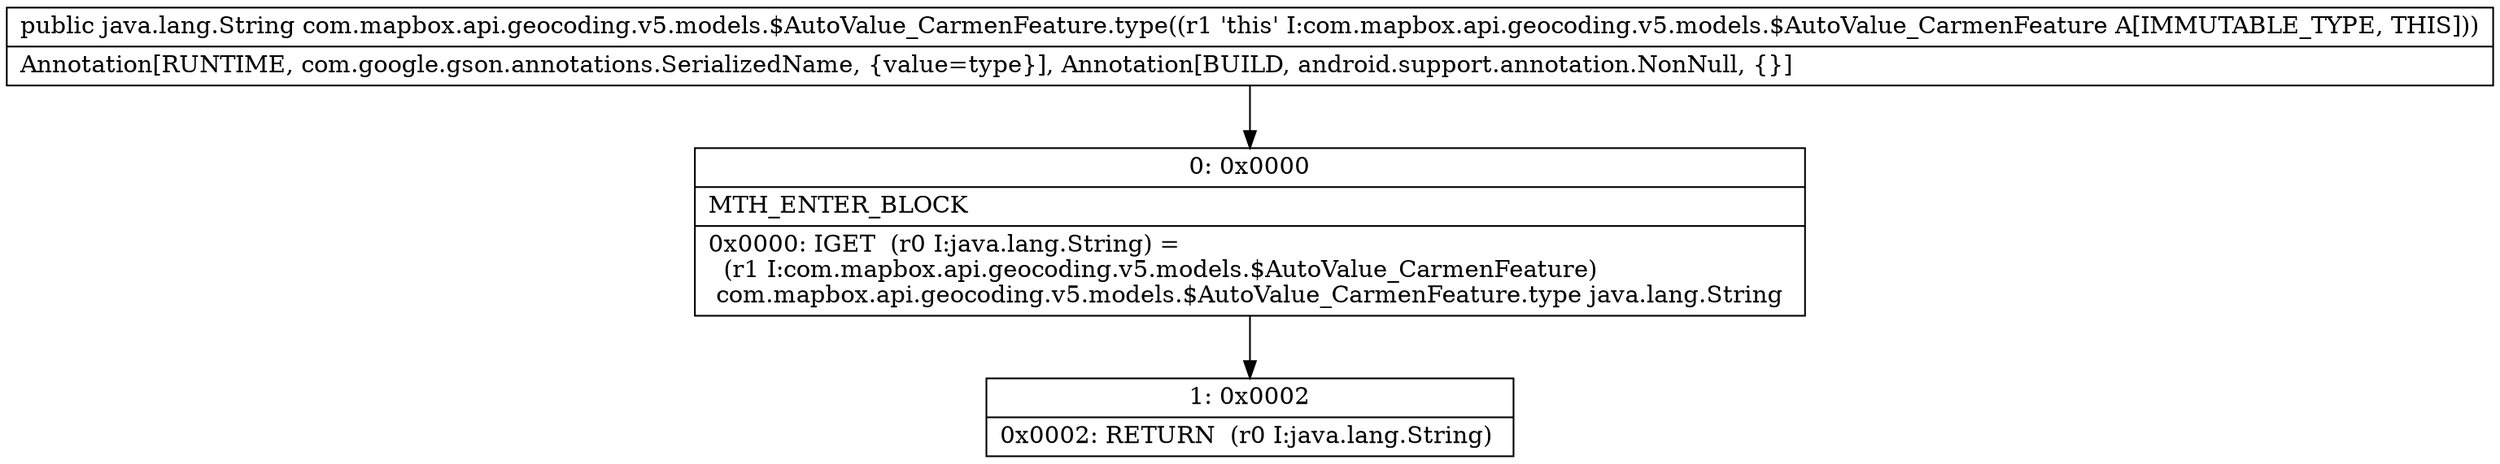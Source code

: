 digraph "CFG forcom.mapbox.api.geocoding.v5.models.$AutoValue_CarmenFeature.type()Ljava\/lang\/String;" {
Node_0 [shape=record,label="{0\:\ 0x0000|MTH_ENTER_BLOCK\l|0x0000: IGET  (r0 I:java.lang.String) = \l  (r1 I:com.mapbox.api.geocoding.v5.models.$AutoValue_CarmenFeature)\l com.mapbox.api.geocoding.v5.models.$AutoValue_CarmenFeature.type java.lang.String \l}"];
Node_1 [shape=record,label="{1\:\ 0x0002|0x0002: RETURN  (r0 I:java.lang.String) \l}"];
MethodNode[shape=record,label="{public java.lang.String com.mapbox.api.geocoding.v5.models.$AutoValue_CarmenFeature.type((r1 'this' I:com.mapbox.api.geocoding.v5.models.$AutoValue_CarmenFeature A[IMMUTABLE_TYPE, THIS]))  | Annotation[RUNTIME, com.google.gson.annotations.SerializedName, \{value=type\}], Annotation[BUILD, android.support.annotation.NonNull, \{\}]\l}"];
MethodNode -> Node_0;
Node_0 -> Node_1;
}

